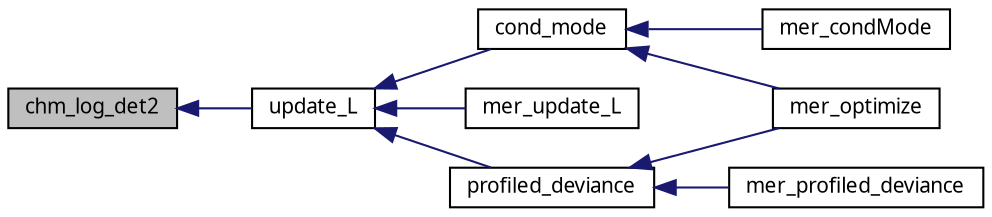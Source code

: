 digraph G
{
  edge [fontname="FreeSans.ttf",fontsize=10,labelfontname="FreeSans.ttf",labelfontsize=10];
  node [fontname="FreeSans.ttf",fontsize=10,shape=record];
  rankdir=LR;
  Node1 [label="chm_log_det2",height=0.2,width=0.4,color="black", fillcolor="grey75", style="filled" fontcolor="black"];
  Node1 -> Node2 [dir=back,color="midnightblue",fontsize=10,style="solid",fontname="FreeSans.ttf"];
  Node2 [label="update_L",height=0.2,width=0.4,color="black", fillcolor="white", style="filled",URL="$lmer_8c.html#2f257f628f06920b351486d48ab50026",tooltip="Update the A, L, sqrtWt and resid slots."];
  Node2 -> Node3 [dir=back,color="midnightblue",fontsize=10,style="solid",fontname="FreeSans.ttf"];
  Node3 [label="cond_mode",height=0.2,width=0.4,color="black", fillcolor="white", style="filled",URL="$lmer_8c.html#cd80168a07eca975c8af1329b94de0c5",tooltip="Iterate to determine the conditional modes of the random effects."];
  Node3 -> Node4 [dir=back,color="midnightblue",fontsize=10,style="solid",fontname="FreeSans.ttf"];
  Node4 [label="mer_condMode",height=0.2,width=0.4,color="black", fillcolor="white", style="filled",URL="$lmer_8h.html#7b4a9cb54a6c94da474c094ed2bb777b",tooltip="Externally callable version of cond_mode."];
  Node3 -> Node5 [dir=back,color="midnightblue",fontsize=10,style="solid",fontname="FreeSans.ttf"];
  Node5 [label="mer_optimize",height=0.2,width=0.4,color="black", fillcolor="white", style="filled",URL="$lmer_8h.html#a4e16de36d36af6c715d52a045f88e78",tooltip="Optimize the profiled deviance of an lmer object or the Laplace approximation to..."];
  Node2 -> Node6 [dir=back,color="midnightblue",fontsize=10,style="solid",fontname="FreeSans.ttf"];
  Node6 [label="mer_update_L",height=0.2,width=0.4,color="black", fillcolor="white", style="filled",URL="$lmer_8h.html#f61a89a1f6aa003a5ae87d08cb8c9af7",tooltip="Externally callable version of update_L."];
  Node2 -> Node7 [dir=back,color="midnightblue",fontsize=10,style="solid",fontname="FreeSans.ttf"];
  Node7 [label="profiled_deviance",height=0.2,width=0.4,color="black", fillcolor="white", style="filled",URL="$lmer_8c.html#1cc173452bb3cf2499a76da5c53895c6",tooltip="Evaluate the profiled deviance for a linear mixed model."];
  Node7 -> Node5 [dir=back,color="midnightblue",fontsize=10,style="solid",fontname="FreeSans.ttf"];
  Node7 -> Node8 [dir=back,color="midnightblue",fontsize=10,style="solid",fontname="FreeSans.ttf"];
  Node8 [label="mer_profiled_deviance",height=0.2,width=0.4,color="black", fillcolor="white", style="filled",URL="$lmer_8h.html#0bf081ef41ca11a0ecd7bd5599160f10",tooltip="Externally callable version of profiled_deviance."];
}
